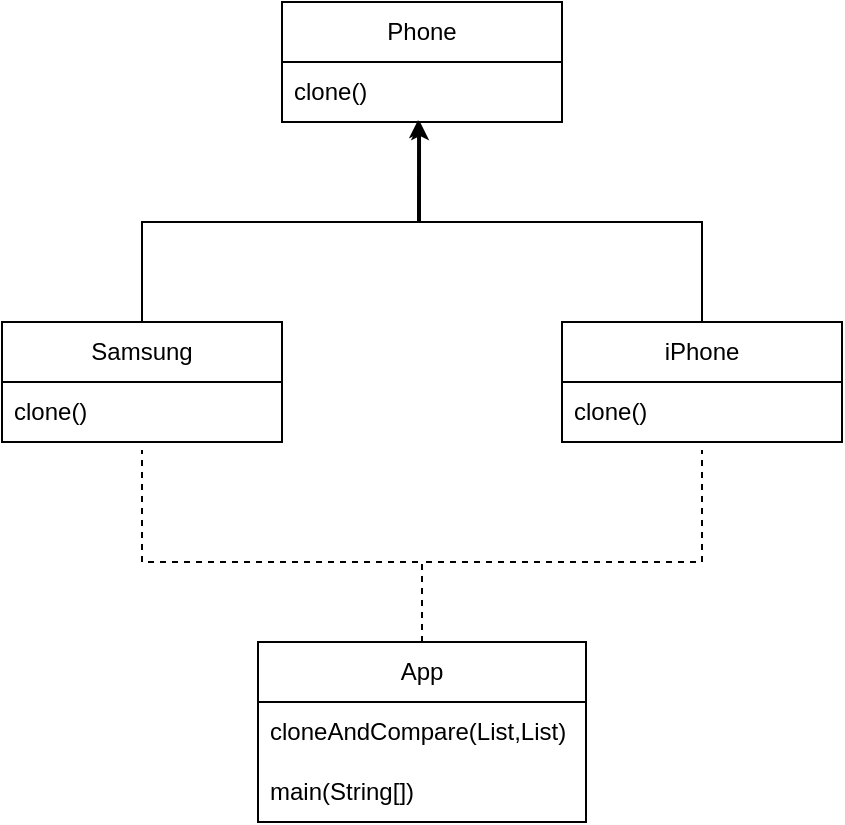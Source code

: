 <mxfile version="20.7.4" type="github">
  <diagram id="nBdFlGVG9BV2XNi7EcvU" name="Страница 1">
    <mxGraphModel dx="1194" dy="762" grid="1" gridSize="10" guides="1" tooltips="1" connect="1" arrows="1" fold="1" page="1" pageScale="1" pageWidth="827" pageHeight="1169" math="0" shadow="0">
      <root>
        <mxCell id="0" />
        <mxCell id="1" parent="0" />
        <mxCell id="VABEsS8wyxLGeUw_YOmI-1" value="Phone" style="swimlane;fontStyle=0;childLayout=stackLayout;horizontal=1;startSize=30;horizontalStack=0;resizeParent=1;resizeParentMax=0;resizeLast=0;collapsible=1;marginBottom=0;whiteSpace=wrap;html=1;" vertex="1" parent="1">
          <mxGeometry x="344" y="80" width="140" height="60" as="geometry" />
        </mxCell>
        <mxCell id="VABEsS8wyxLGeUw_YOmI-3" value="clone()" style="text;strokeColor=none;fillColor=none;align=left;verticalAlign=middle;spacingLeft=4;spacingRight=4;overflow=hidden;points=[[0,0.5],[1,0.5]];portConstraint=eastwest;rotatable=0;whiteSpace=wrap;html=1;" vertex="1" parent="VABEsS8wyxLGeUw_YOmI-1">
          <mxGeometry y="30" width="140" height="30" as="geometry" />
        </mxCell>
        <mxCell id="VABEsS8wyxLGeUw_YOmI-12" style="edgeStyle=orthogonalEdgeStyle;rounded=0;orthogonalLoop=1;jettySize=auto;html=1;exitX=0.5;exitY=0;exitDx=0;exitDy=0;entryX=0.493;entryY=1;entryDx=0;entryDy=0;entryPerimeter=0;" edge="1" parent="1" source="VABEsS8wyxLGeUw_YOmI-5" target="VABEsS8wyxLGeUw_YOmI-3">
          <mxGeometry relative="1" as="geometry" />
        </mxCell>
        <mxCell id="VABEsS8wyxLGeUw_YOmI-5" value="Samsung" style="swimlane;fontStyle=0;childLayout=stackLayout;horizontal=1;startSize=30;horizontalStack=0;resizeParent=1;resizeParentMax=0;resizeLast=0;collapsible=1;marginBottom=0;whiteSpace=wrap;html=1;" vertex="1" parent="1">
          <mxGeometry x="204" y="240" width="140" height="60" as="geometry" />
        </mxCell>
        <mxCell id="VABEsS8wyxLGeUw_YOmI-7" value="clone()" style="text;strokeColor=none;fillColor=none;align=left;verticalAlign=middle;spacingLeft=4;spacingRight=4;overflow=hidden;points=[[0,0.5],[1,0.5]];portConstraint=eastwest;rotatable=0;whiteSpace=wrap;html=1;" vertex="1" parent="VABEsS8wyxLGeUw_YOmI-5">
          <mxGeometry y="30" width="140" height="30" as="geometry" />
        </mxCell>
        <mxCell id="VABEsS8wyxLGeUw_YOmI-11" style="edgeStyle=orthogonalEdgeStyle;rounded=0;orthogonalLoop=1;jettySize=auto;html=1;exitX=0.5;exitY=0;exitDx=0;exitDy=0;entryX=0.486;entryY=0.967;entryDx=0;entryDy=0;entryPerimeter=0;" edge="1" parent="1" source="VABEsS8wyxLGeUw_YOmI-8" target="VABEsS8wyxLGeUw_YOmI-3">
          <mxGeometry relative="1" as="geometry" />
        </mxCell>
        <mxCell id="VABEsS8wyxLGeUw_YOmI-8" value="iPhone" style="swimlane;fontStyle=0;childLayout=stackLayout;horizontal=1;startSize=30;horizontalStack=0;resizeParent=1;resizeParentMax=0;resizeLast=0;collapsible=1;marginBottom=0;whiteSpace=wrap;html=1;" vertex="1" parent="1">
          <mxGeometry x="484" y="240" width="140" height="60" as="geometry" />
        </mxCell>
        <mxCell id="VABEsS8wyxLGeUw_YOmI-10" value="clone()" style="text;strokeColor=none;fillColor=none;align=left;verticalAlign=middle;spacingLeft=4;spacingRight=4;overflow=hidden;points=[[0,0.5],[1,0.5]];portConstraint=eastwest;rotatable=0;whiteSpace=wrap;html=1;" vertex="1" parent="VABEsS8wyxLGeUw_YOmI-8">
          <mxGeometry y="30" width="140" height="30" as="geometry" />
        </mxCell>
        <mxCell id="VABEsS8wyxLGeUw_YOmI-13" value="App" style="swimlane;fontStyle=0;childLayout=stackLayout;horizontal=1;startSize=30;horizontalStack=0;resizeParent=1;resizeParentMax=0;resizeLast=0;collapsible=1;marginBottom=0;whiteSpace=wrap;html=1;" vertex="1" parent="1">
          <mxGeometry x="332" y="400" width="164" height="90" as="geometry" />
        </mxCell>
        <mxCell id="VABEsS8wyxLGeUw_YOmI-14" value="cloneAndCompare(List,List)" style="text;strokeColor=none;fillColor=none;align=left;verticalAlign=middle;spacingLeft=4;spacingRight=4;overflow=hidden;points=[[0,0.5],[1,0.5]];portConstraint=eastwest;rotatable=0;whiteSpace=wrap;html=1;" vertex="1" parent="VABEsS8wyxLGeUw_YOmI-13">
          <mxGeometry y="30" width="164" height="30" as="geometry" />
        </mxCell>
        <mxCell id="VABEsS8wyxLGeUw_YOmI-15" value="main(String[])" style="text;strokeColor=none;fillColor=none;align=left;verticalAlign=middle;spacingLeft=4;spacingRight=4;overflow=hidden;points=[[0,0.5],[1,0.5]];portConstraint=eastwest;rotatable=0;whiteSpace=wrap;html=1;" vertex="1" parent="VABEsS8wyxLGeUw_YOmI-13">
          <mxGeometry y="60" width="164" height="30" as="geometry" />
        </mxCell>
        <mxCell id="VABEsS8wyxLGeUw_YOmI-17" value="" style="endArrow=none;dashed=1;html=1;rounded=0;entryX=0.5;entryY=1.133;entryDx=0;entryDy=0;entryPerimeter=0;exitX=0.5;exitY=0;exitDx=0;exitDy=0;" edge="1" parent="1" source="VABEsS8wyxLGeUw_YOmI-13" target="VABEsS8wyxLGeUw_YOmI-10">
          <mxGeometry width="50" height="50" relative="1" as="geometry">
            <mxPoint x="390" y="420" as="sourcePoint" />
            <mxPoint x="440" y="370" as="targetPoint" />
            <Array as="points">
              <mxPoint x="414" y="360" />
              <mxPoint x="554" y="360" />
            </Array>
          </mxGeometry>
        </mxCell>
        <mxCell id="VABEsS8wyxLGeUw_YOmI-18" value="" style="endArrow=none;dashed=1;html=1;rounded=0;entryX=0.5;entryY=1.133;entryDx=0;entryDy=0;entryPerimeter=0;exitX=0.5;exitY=0;exitDx=0;exitDy=0;" edge="1" parent="1" source="VABEsS8wyxLGeUw_YOmI-13" target="VABEsS8wyxLGeUw_YOmI-7">
          <mxGeometry width="50" height="50" relative="1" as="geometry">
            <mxPoint x="424" y="410" as="sourcePoint" />
            <mxPoint x="564" y="343.99" as="targetPoint" />
            <Array as="points">
              <mxPoint x="414" y="360" />
              <mxPoint x="274" y="360" />
            </Array>
          </mxGeometry>
        </mxCell>
      </root>
    </mxGraphModel>
  </diagram>
</mxfile>
